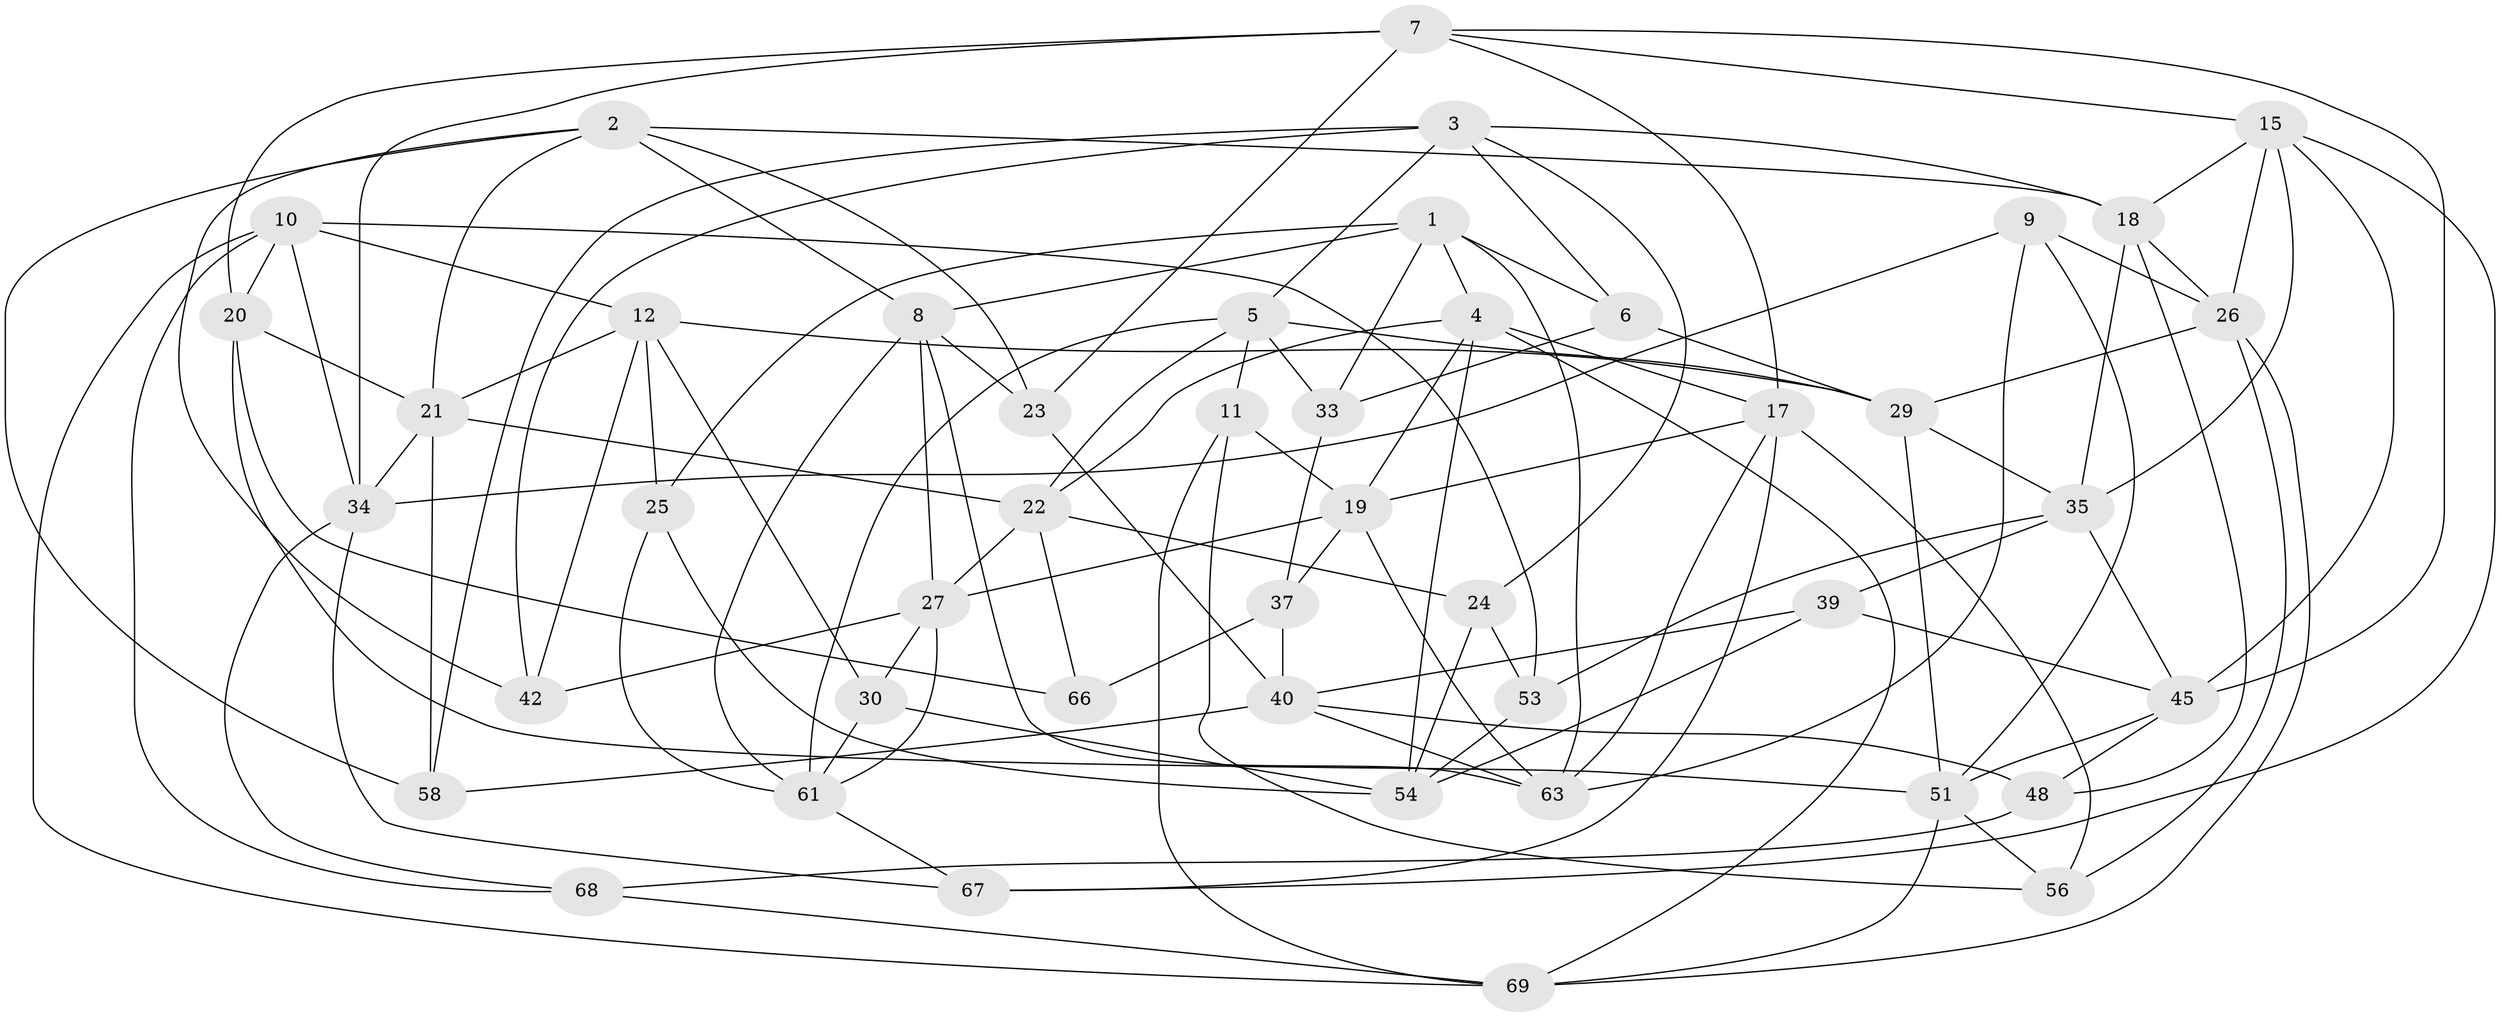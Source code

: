 // original degree distribution, {4: 1.0}
// Generated by graph-tools (version 1.1) at 2025/42/03/06/25 10:42:20]
// undirected, 46 vertices, 119 edges
graph export_dot {
graph [start="1"]
  node [color=gray90,style=filled];
  1 [super="+13"];
  2 [super="+41"];
  3 [super="+32"];
  4 [super="+50"];
  5 [super="+14"];
  6;
  7 [super="+44"];
  8 [super="+64"];
  9;
  10 [super="+16"];
  11;
  12 [super="+36"];
  15 [super="+47"];
  17 [super="+28"];
  18 [super="+70"];
  19 [super="+38"];
  20 [super="+31"];
  21 [super="+59"];
  22 [super="+43"];
  23;
  24;
  25;
  26 [super="+60"];
  27 [super="+46"];
  29 [super="+49"];
  30;
  33;
  34 [super="+62"];
  35 [super="+65"];
  37;
  39;
  40 [super="+52"];
  42;
  45 [super="+55"];
  48;
  51 [super="+72"];
  53;
  54 [super="+57"];
  56;
  58;
  61 [super="+74"];
  63 [super="+73"];
  66;
  67;
  68;
  69 [super="+71"];
  1 -- 63;
  1 -- 6;
  1 -- 25;
  1 -- 8;
  1 -- 4;
  1 -- 33;
  2 -- 23;
  2 -- 18;
  2 -- 58;
  2 -- 42;
  2 -- 21;
  2 -- 8;
  3 -- 6;
  3 -- 58;
  3 -- 18;
  3 -- 24;
  3 -- 42;
  3 -- 5;
  4 -- 22;
  4 -- 19;
  4 -- 17;
  4 -- 69;
  4 -- 54;
  5 -- 29;
  5 -- 33;
  5 -- 11;
  5 -- 22;
  5 -- 61;
  6 -- 29;
  6 -- 33;
  7 -- 23;
  7 -- 17;
  7 -- 20;
  7 -- 45;
  7 -- 34;
  7 -- 15;
  8 -- 23;
  8 -- 27;
  8 -- 61;
  8 -- 63;
  9 -- 63;
  9 -- 26;
  9 -- 34;
  9 -- 51;
  10 -- 69;
  10 -- 53;
  10 -- 34;
  10 -- 12;
  10 -- 20;
  10 -- 68;
  11 -- 56;
  11 -- 69;
  11 -- 19;
  12 -- 29;
  12 -- 21;
  12 -- 25;
  12 -- 42;
  12 -- 30;
  15 -- 26;
  15 -- 67;
  15 -- 18;
  15 -- 35;
  15 -- 45;
  17 -- 67;
  17 -- 56;
  17 -- 19;
  17 -- 63;
  18 -- 48;
  18 -- 35;
  18 -- 26;
  19 -- 37;
  19 -- 27;
  19 -- 63;
  20 -- 66 [weight=2];
  20 -- 51;
  20 -- 21;
  21 -- 34;
  21 -- 58;
  21 -- 22;
  22 -- 66;
  22 -- 24;
  22 -- 27;
  23 -- 40;
  24 -- 54;
  24 -- 53;
  25 -- 54;
  25 -- 61;
  26 -- 56;
  26 -- 69;
  26 -- 29;
  27 -- 42;
  27 -- 61;
  27 -- 30;
  29 -- 35;
  29 -- 51;
  30 -- 61;
  30 -- 54;
  33 -- 37;
  34 -- 67;
  34 -- 68;
  35 -- 45;
  35 -- 53;
  35 -- 39;
  37 -- 66;
  37 -- 40;
  39 -- 45;
  39 -- 40;
  39 -- 54;
  40 -- 58;
  40 -- 48;
  40 -- 63;
  45 -- 48;
  45 -- 51;
  48 -- 68;
  51 -- 56;
  51 -- 69;
  53 -- 54;
  61 -- 67;
  68 -- 69;
}
